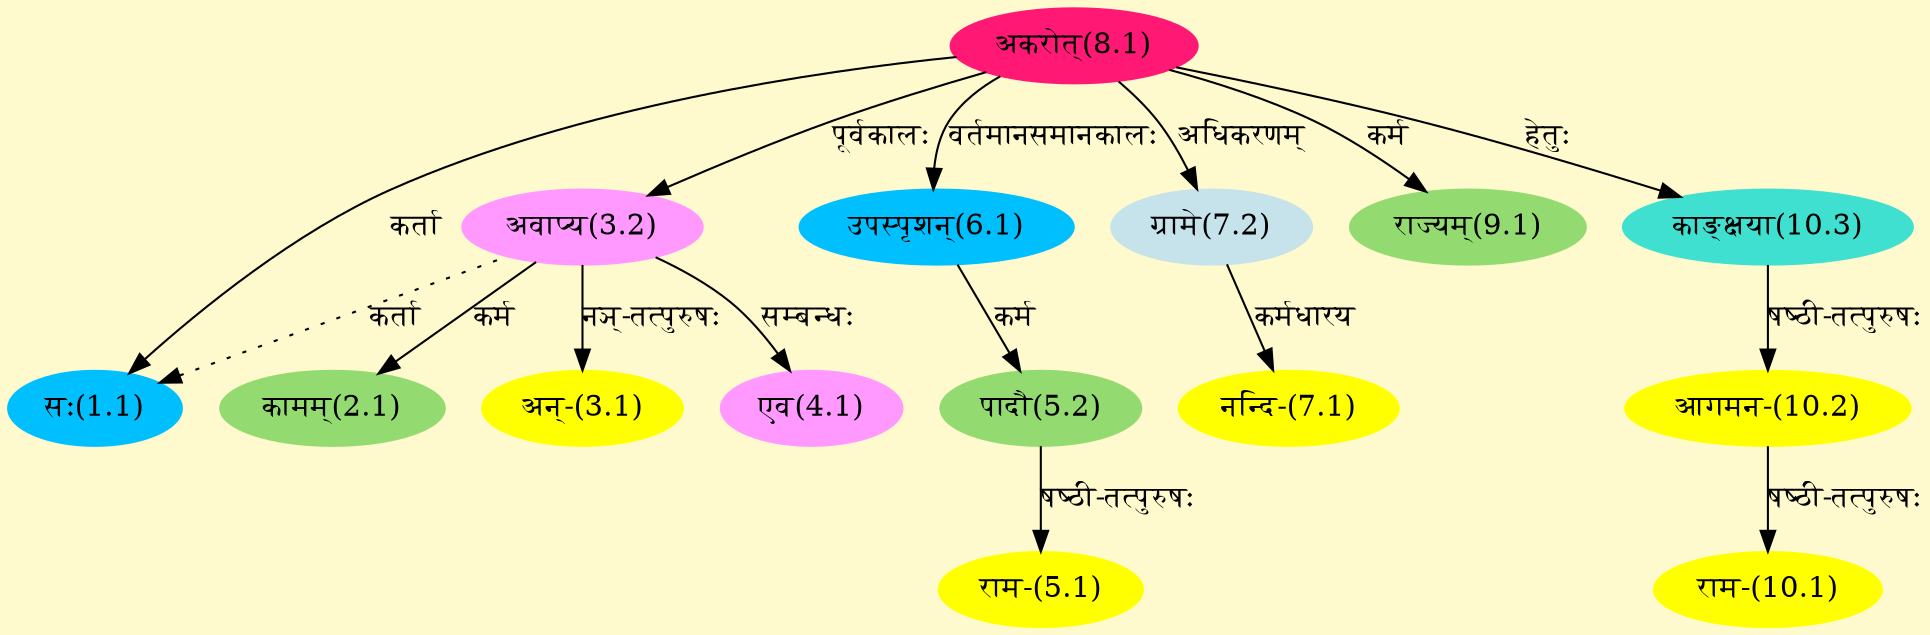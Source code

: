 digraph G{
rankdir=BT;
 compound=true;
 bgcolor="lemonchiffon1";
Node1_1 [style=filled, color="#00BFFF" label = "सः(1.1)"]
Node8_1 [style=filled, color="#FF1975" label = "अकरोत्(8.1)"]
Node3_2 [style=filled, color="#FF99FF" label = "अवाप्य(3.2)"]
Node2_1 [style=filled, color="#93DB70" label = "कामम्(2.1)"]
Node3_1 [style=filled, color="#FFFF00" label = "अन्-(3.1)"]
Node4_1 [style=filled, color="#FF99FF" label = "एव(4.1)"]
Node5_1 [style=filled, color="#FFFF00" label = "राम-(5.1)"]
Node5_2 [style=filled, color="#93DB70" label = "पादौ(5.2)"]
Node6_1 [style=filled, color="#00BFFF" label = "उपस्पृशन्(6.1)"]
Node7_1 [style=filled, color="#FFFF00" label = "नन्दि-(7.1)"]
Node7_2 [style=filled, color="#C6E2EB" label = "ग्रामे(7.2)"]
Node [style=filled, color="" label = "()"]
Node9_1 [style=filled, color="#93DB70" label = "राज्यम्(9.1)"]
Node10_1 [style=filled, color="#FFFF00" label = "राम-(10.1)"]
Node10_2 [style=filled, color="#FFFF00" label = "आगमन-(10.2)"]
Node10_3 [style=filled, color="#40E0D0" label = "काङ्क्षया(10.3)"]
/* Start of Relations section */

Node1_1 -> Node8_1 [  label="कर्ता"  dir="back" ]
Node1_1 -> Node3_2 [ style=dotted label="कर्ता"  dir="back" ]
Node2_1 -> Node3_2 [  label="कर्म"  dir="back" ]
Node3_1 -> Node3_2 [  label="नञ्-तत्पुरुषः"  dir="back" ]
Node3_2 -> Node8_1 [  label="पूर्वकालः"  dir="back" ]
Node4_1 -> Node3_2 [  label="सम्बन्धः"  dir="back" ]
Node5_1 -> Node5_2 [  label="षष्ठी-तत्पुरुषः"  dir="back" ]
Node5_2 -> Node6_1 [  label="कर्म"  dir="back" ]
Node6_1 -> Node8_1 [  label="वर्तमानसमानकालः"  dir="back" ]
Node7_1 -> Node7_2 [  label="कर्मधारय"  dir="back" ]
Node7_2 -> Node8_1 [  label="अधिकरणम्"  dir="back" ]
Node9_1 -> Node8_1 [  label="कर्म"  dir="back" ]
Node10_1 -> Node10_2 [  label="षष्ठी-तत्पुरुषः"  dir="back" ]
Node10_2 -> Node10_3 [  label="षष्ठी-तत्पुरुषः"  dir="back" ]
Node10_3 -> Node8_1 [  label="हेतुः"  dir="back" ]
}
